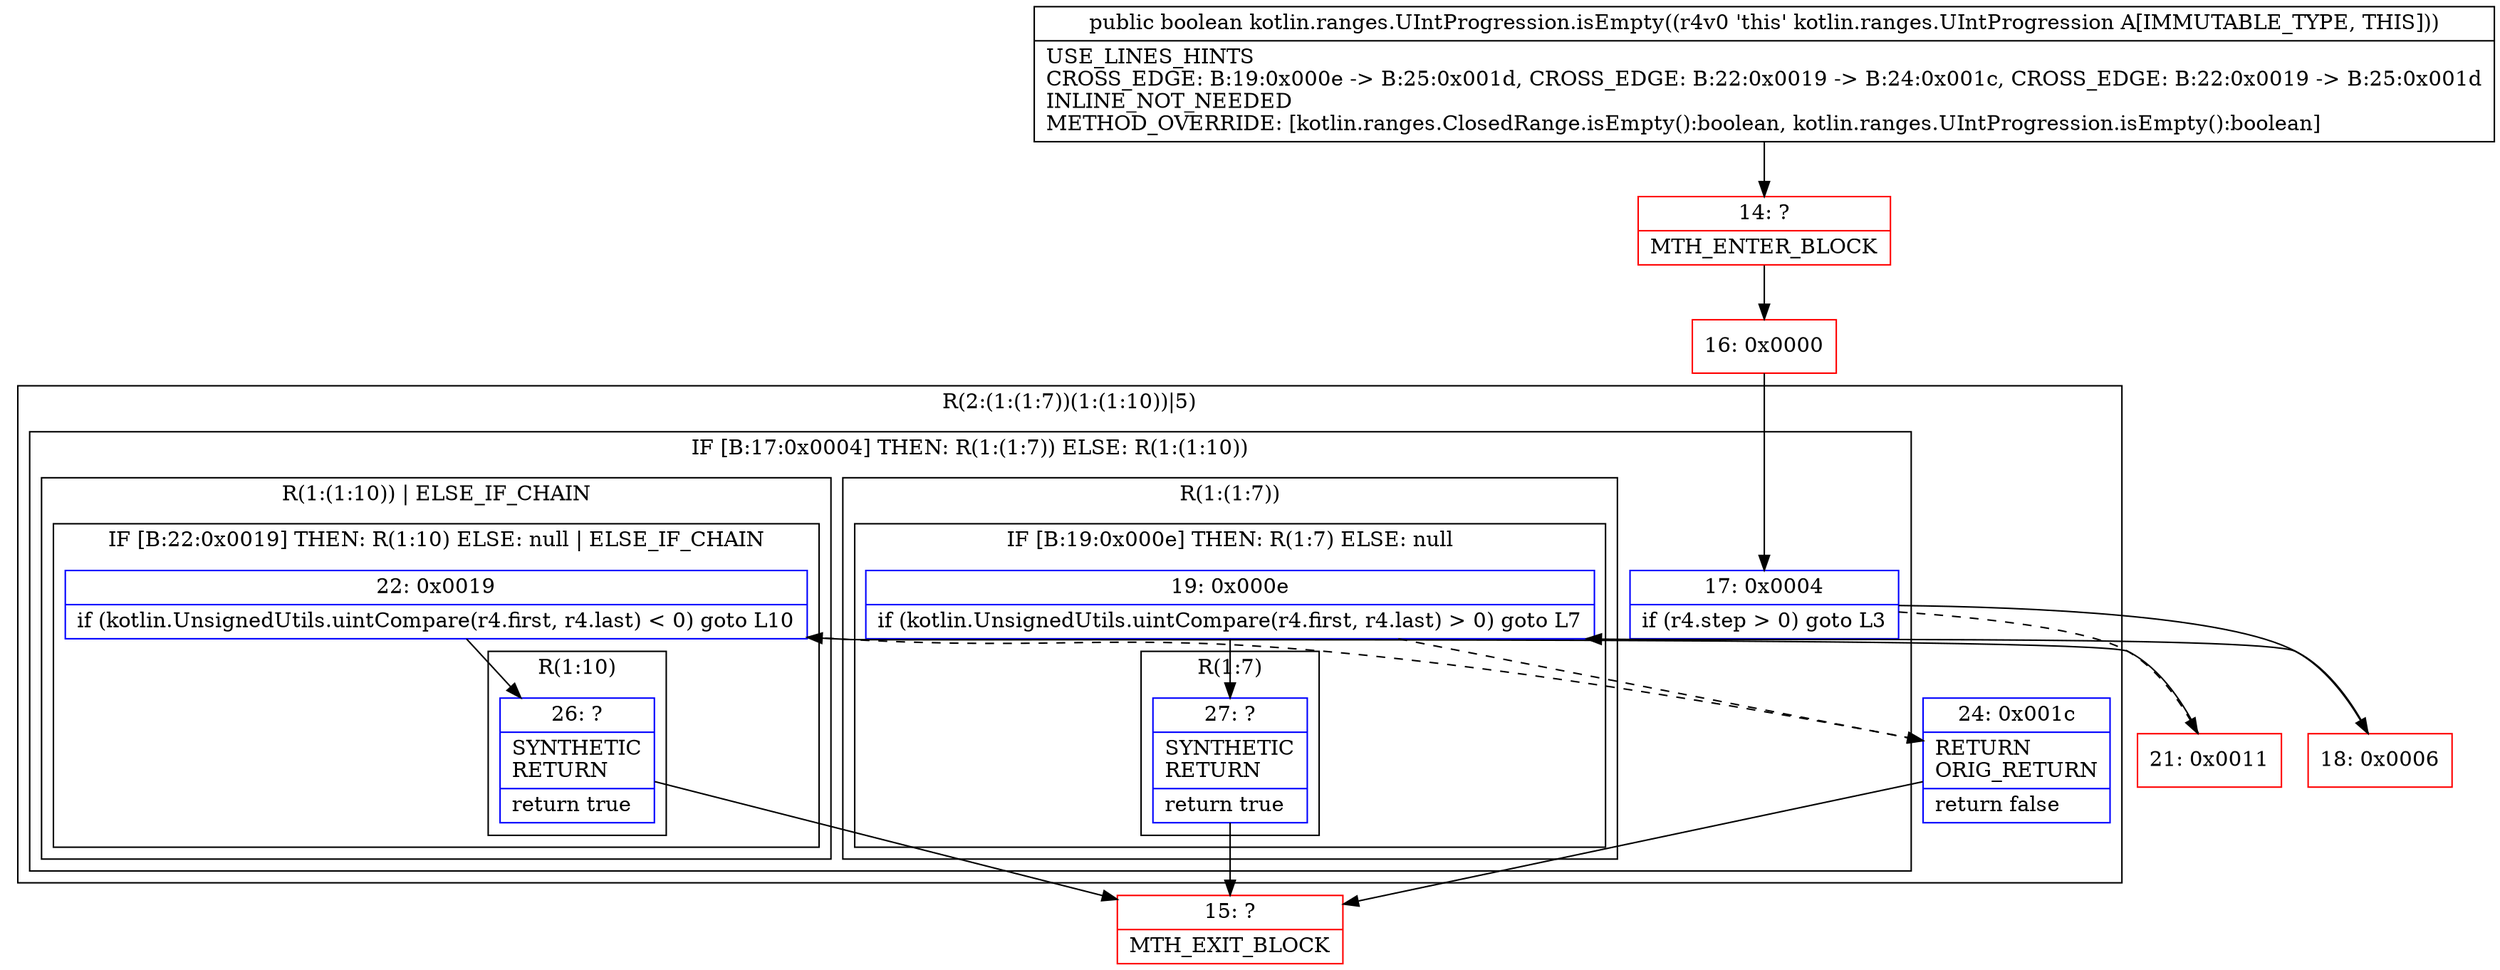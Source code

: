 digraph "CFG forkotlin.ranges.UIntProgression.isEmpty()Z" {
subgraph cluster_Region_1713917135 {
label = "R(2:(1:(1:7))(1:(1:10))|5)";
node [shape=record,color=blue];
subgraph cluster_IfRegion_2136171344 {
label = "IF [B:17:0x0004] THEN: R(1:(1:7)) ELSE: R(1:(1:10))";
node [shape=record,color=blue];
Node_17 [shape=record,label="{17\:\ 0x0004|if (r4.step \> 0) goto L3\l}"];
subgraph cluster_Region_934286132 {
label = "R(1:(1:7))";
node [shape=record,color=blue];
subgraph cluster_IfRegion_623103594 {
label = "IF [B:19:0x000e] THEN: R(1:7) ELSE: null";
node [shape=record,color=blue];
Node_19 [shape=record,label="{19\:\ 0x000e|if (kotlin.UnsignedUtils.uintCompare(r4.first, r4.last) \> 0) goto L7\l}"];
subgraph cluster_Region_29990965 {
label = "R(1:7)";
node [shape=record,color=blue];
Node_27 [shape=record,label="{27\:\ ?|SYNTHETIC\lRETURN\l|return true\l}"];
}
}
}
subgraph cluster_Region_1709443775 {
label = "R(1:(1:10)) | ELSE_IF_CHAIN\l";
node [shape=record,color=blue];
subgraph cluster_IfRegion_1392155780 {
label = "IF [B:22:0x0019] THEN: R(1:10) ELSE: null | ELSE_IF_CHAIN\l";
node [shape=record,color=blue];
Node_22 [shape=record,label="{22\:\ 0x0019|if (kotlin.UnsignedUtils.uintCompare(r4.first, r4.last) \< 0) goto L10\l}"];
subgraph cluster_Region_1762744367 {
label = "R(1:10)";
node [shape=record,color=blue];
Node_26 [shape=record,label="{26\:\ ?|SYNTHETIC\lRETURN\l|return true\l}"];
}
}
}
}
Node_24 [shape=record,label="{24\:\ 0x001c|RETURN\lORIG_RETURN\l|return false\l}"];
}
Node_14 [shape=record,color=red,label="{14\:\ ?|MTH_ENTER_BLOCK\l}"];
Node_16 [shape=record,color=red,label="{16\:\ 0x0000}"];
Node_18 [shape=record,color=red,label="{18\:\ 0x0006}"];
Node_15 [shape=record,color=red,label="{15\:\ ?|MTH_EXIT_BLOCK\l}"];
Node_21 [shape=record,color=red,label="{21\:\ 0x0011}"];
MethodNode[shape=record,label="{public boolean kotlin.ranges.UIntProgression.isEmpty((r4v0 'this' kotlin.ranges.UIntProgression A[IMMUTABLE_TYPE, THIS]))  | USE_LINES_HINTS\lCROSS_EDGE: B:19:0x000e \-\> B:25:0x001d, CROSS_EDGE: B:22:0x0019 \-\> B:24:0x001c, CROSS_EDGE: B:22:0x0019 \-\> B:25:0x001d\lINLINE_NOT_NEEDED\lMETHOD_OVERRIDE: [kotlin.ranges.ClosedRange.isEmpty():boolean, kotlin.ranges.UIntProgression.isEmpty():boolean]\l}"];
MethodNode -> Node_14;Node_17 -> Node_18;
Node_17 -> Node_21[style=dashed];
Node_19 -> Node_24[style=dashed];
Node_19 -> Node_27;
Node_27 -> Node_15;
Node_22 -> Node_24[style=dashed];
Node_22 -> Node_26;
Node_26 -> Node_15;
Node_24 -> Node_15;
Node_14 -> Node_16;
Node_16 -> Node_17;
Node_18 -> Node_19;
Node_21 -> Node_22;
}


